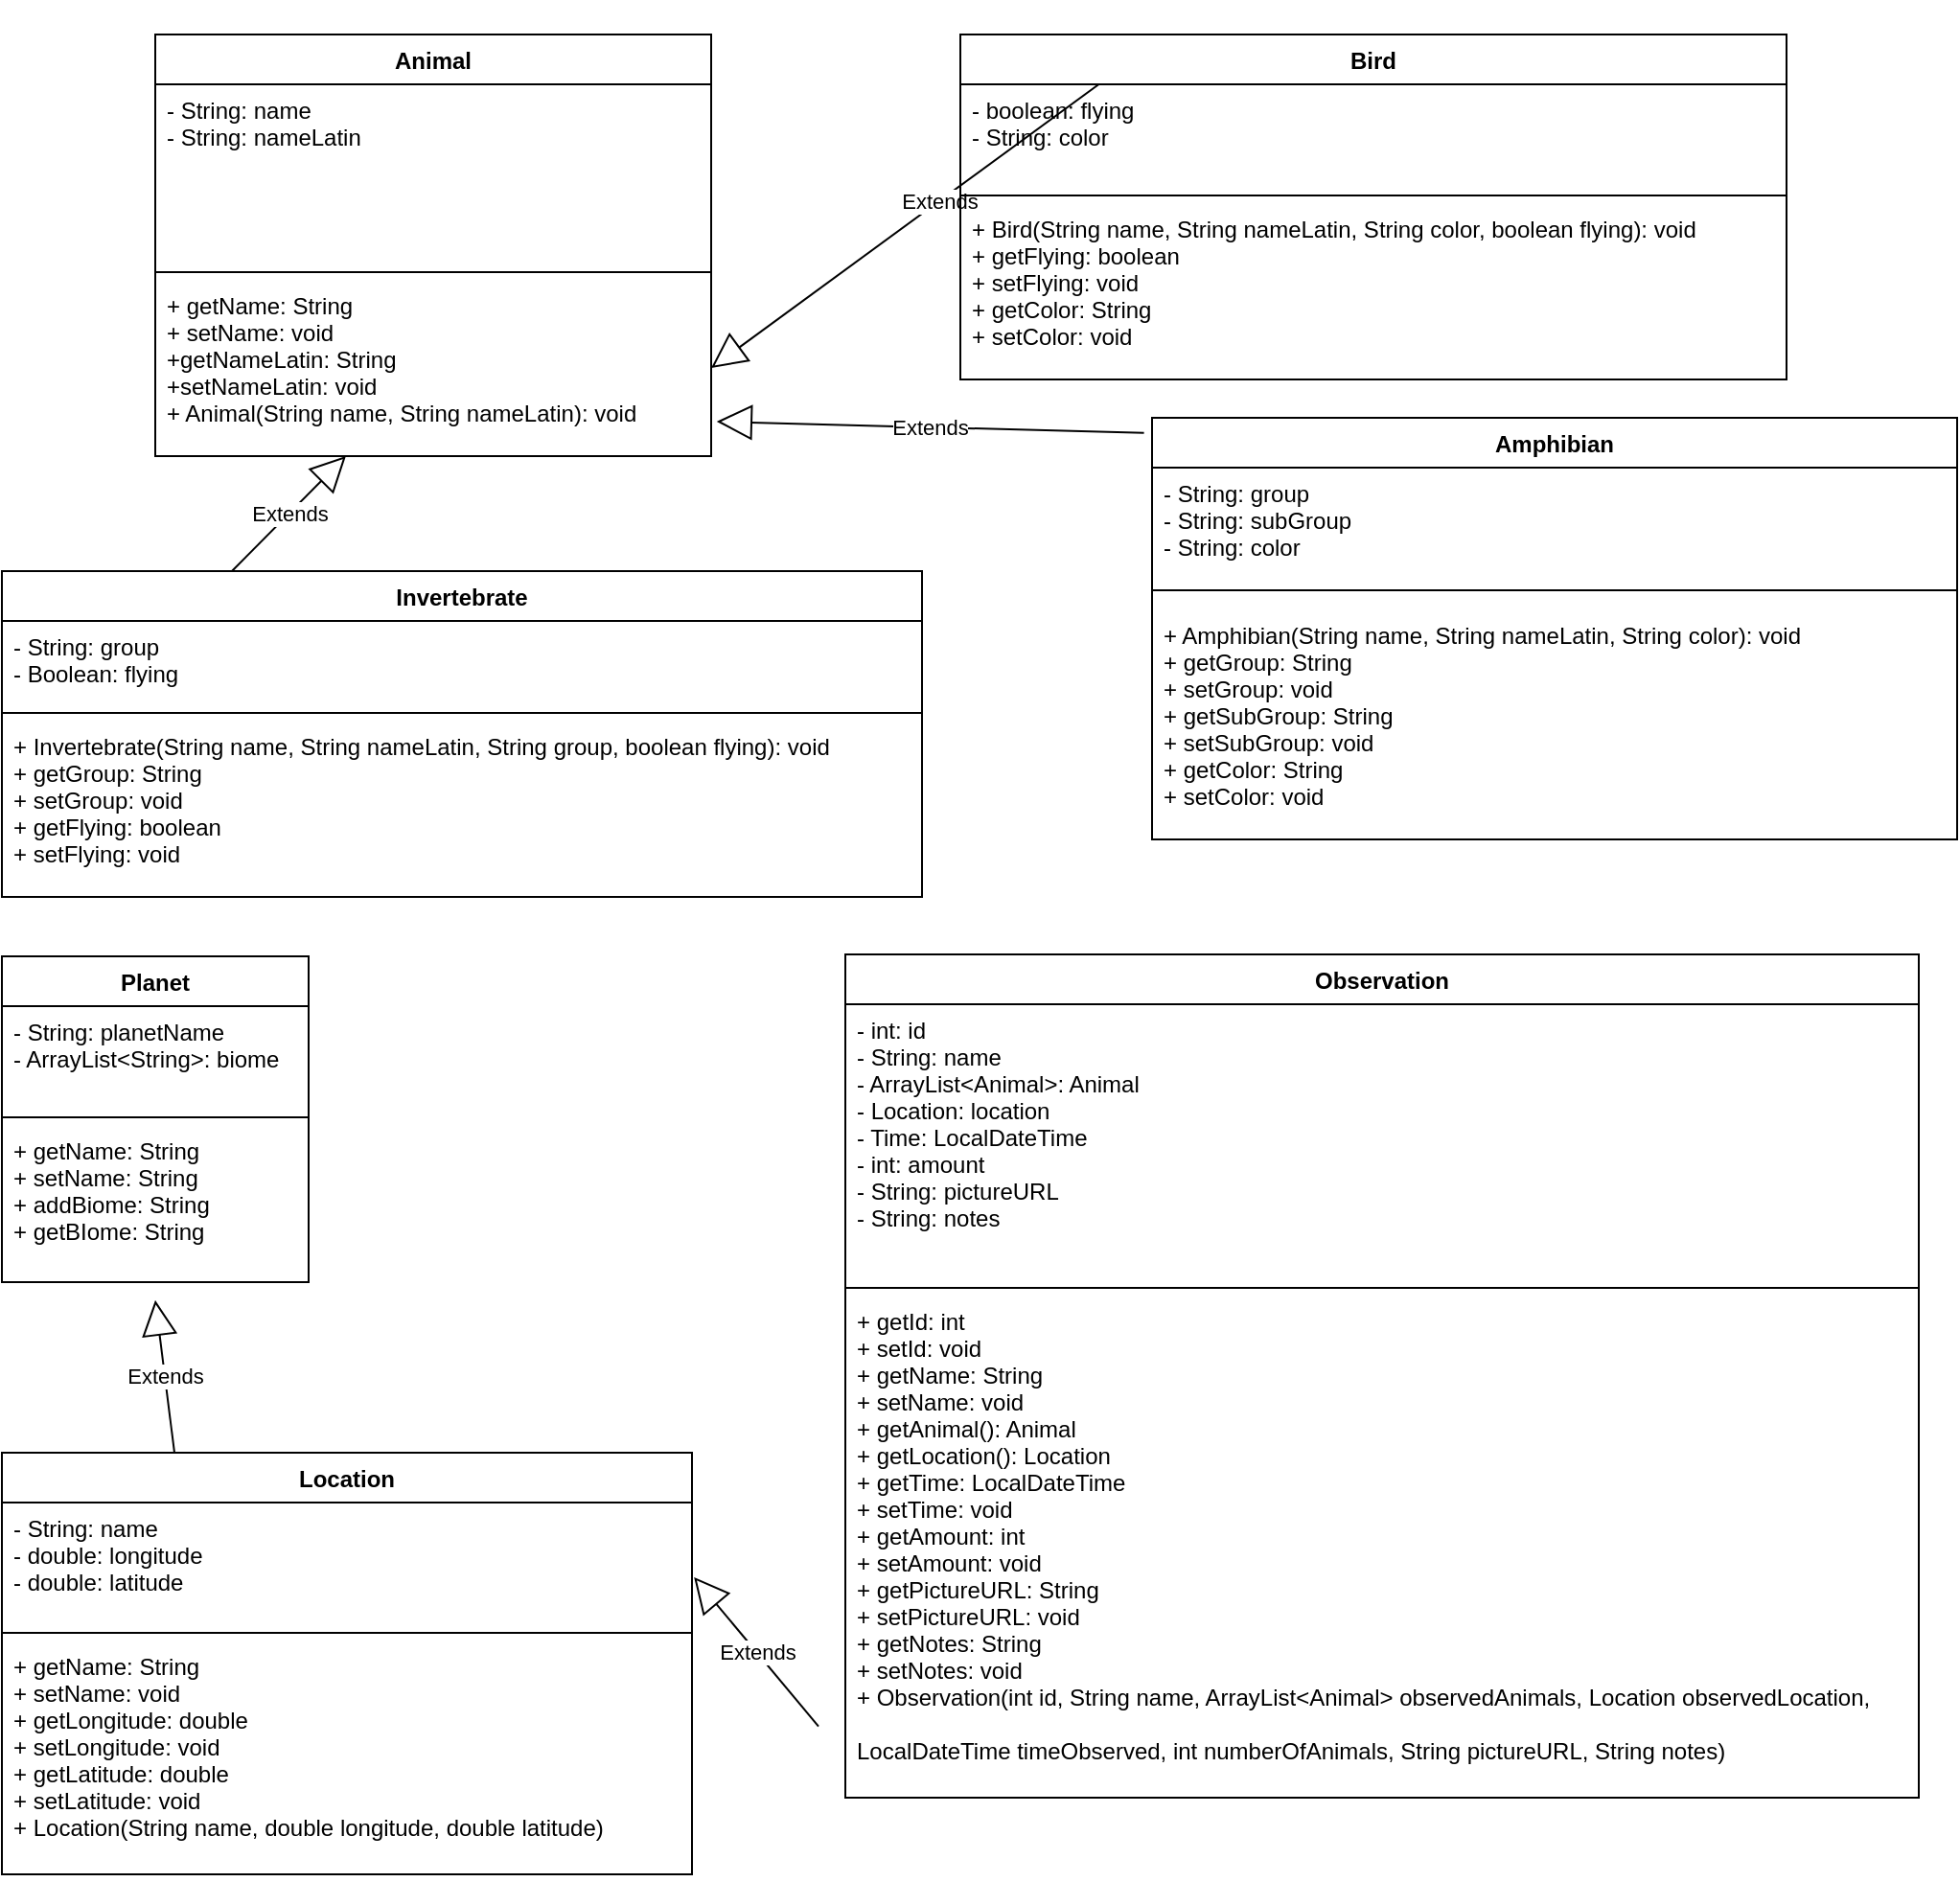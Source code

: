 <mxfile version="12.9.6" type="github"><diagram id="1KH7GWBm2Y5lBww-GOBJ" name="Page-1"><mxGraphModel dx="1185" dy="641" grid="1" gridSize="10" guides="1" tooltips="1" connect="1" arrows="1" fold="1" page="1" pageScale="1" pageWidth="850" pageHeight="1100" math="0" shadow="0"><root><mxCell id="0"/><mxCell id="1" parent="0"/><mxCell id="Zb_Kojj64OA-gDlmBnvP-9" value="Animal" style="swimlane;fontStyle=1;align=center;verticalAlign=top;childLayout=stackLayout;horizontal=1;startSize=26;horizontalStack=0;resizeParent=1;resizeParentMax=0;resizeLast=0;collapsible=1;marginBottom=0;" vertex="1" parent="1"><mxGeometry x="120" y="40" width="290" height="220" as="geometry"/></mxCell><mxCell id="Zb_Kojj64OA-gDlmBnvP-10" value="- String: name&#xA;- String: nameLatin&#xA;" style="text;strokeColor=none;fillColor=none;align=left;verticalAlign=top;spacingLeft=4;spacingRight=4;overflow=hidden;rotatable=0;points=[[0,0.5],[1,0.5]];portConstraint=eastwest;" vertex="1" parent="Zb_Kojj64OA-gDlmBnvP-9"><mxGeometry y="26" width="290" height="94" as="geometry"/></mxCell><mxCell id="Zb_Kojj64OA-gDlmBnvP-11" value="" style="line;strokeWidth=1;fillColor=none;align=left;verticalAlign=middle;spacingTop=-1;spacingLeft=3;spacingRight=3;rotatable=0;labelPosition=right;points=[];portConstraint=eastwest;" vertex="1" parent="Zb_Kojj64OA-gDlmBnvP-9"><mxGeometry y="120" width="290" height="8" as="geometry"/></mxCell><mxCell id="Zb_Kojj64OA-gDlmBnvP-12" value="+ getName: String&#xA;+ setName: void&#xA;+getNameLatin: String&#xA;+setNameLatin: void&#xA;+ Animal(String name, String nameLatin): void&#xA;&#xA;&#xA;" style="text;strokeColor=none;fillColor=none;align=left;verticalAlign=top;spacingLeft=4;spacingRight=4;overflow=hidden;rotatable=0;points=[[0,0.5],[1,0.5]];portConstraint=eastwest;" vertex="1" parent="Zb_Kojj64OA-gDlmBnvP-9"><mxGeometry y="128" width="290" height="92" as="geometry"/></mxCell><mxCell id="Zb_Kojj64OA-gDlmBnvP-13" value="Invertebrate" style="swimlane;fontStyle=1;align=center;verticalAlign=top;childLayout=stackLayout;horizontal=1;startSize=26;horizontalStack=0;resizeParent=1;resizeParentMax=0;resizeLast=0;collapsible=1;marginBottom=0;" vertex="1" parent="1"><mxGeometry x="40" y="320" width="480" height="170" as="geometry"/></mxCell><mxCell id="Zb_Kojj64OA-gDlmBnvP-14" value="- String: group&#xA;- Boolean: flying&#xA;" style="text;strokeColor=none;fillColor=none;align=left;verticalAlign=top;spacingLeft=4;spacingRight=4;overflow=hidden;rotatable=0;points=[[0,0.5],[1,0.5]];portConstraint=eastwest;" vertex="1" parent="Zb_Kojj64OA-gDlmBnvP-13"><mxGeometry y="26" width="480" height="44" as="geometry"/></mxCell><mxCell id="Zb_Kojj64OA-gDlmBnvP-15" value="" style="line;strokeWidth=1;fillColor=none;align=left;verticalAlign=middle;spacingTop=-1;spacingLeft=3;spacingRight=3;rotatable=0;labelPosition=right;points=[];portConstraint=eastwest;" vertex="1" parent="Zb_Kojj64OA-gDlmBnvP-13"><mxGeometry y="70" width="480" height="8" as="geometry"/></mxCell><mxCell id="Zb_Kojj64OA-gDlmBnvP-16" value="+ Invertebrate(String name, String nameLatin, String group, boolean flying): void&#xA;+ getGroup: String&#xA;+ setGroup: void&#xA;+ getFlying: boolean&#xA;+ setFlying: void&#xA;&#xA;" style="text;strokeColor=none;fillColor=none;align=left;verticalAlign=top;spacingLeft=4;spacingRight=4;overflow=hidden;rotatable=0;points=[[0,0.5],[1,0.5]];portConstraint=eastwest;" vertex="1" parent="Zb_Kojj64OA-gDlmBnvP-13"><mxGeometry y="78" width="480" height="92" as="geometry"/></mxCell><mxCell id="Zb_Kojj64OA-gDlmBnvP-25" value="Extends" style="endArrow=block;endSize=16;endFill=0;html=1;exitX=0.25;exitY=0;exitDx=0;exitDy=0;" edge="1" parent="1" source="Zb_Kojj64OA-gDlmBnvP-13" target="Zb_Kojj64OA-gDlmBnvP-12"><mxGeometry width="160" relative="1" as="geometry"><mxPoint x="60" y="280" as="sourcePoint"/><mxPoint x="220" y="280" as="targetPoint"/></mxGeometry></mxCell><mxCell id="Zb_Kojj64OA-gDlmBnvP-27" value="Extends" style="endArrow=block;endSize=16;endFill=0;html=1;exitX=-0.01;exitY=0.036;exitDx=0;exitDy=0;entryX=1.01;entryY=0.804;entryDx=0;entryDy=0;entryPerimeter=0;exitPerimeter=0;" edge="1" parent="1" source="Zb_Kojj64OA-gDlmBnvP-17" target="Zb_Kojj64OA-gDlmBnvP-12"><mxGeometry width="160" relative="1" as="geometry"><mxPoint x="470" y="210" as="sourcePoint"/><mxPoint x="320" y="250" as="targetPoint"/></mxGeometry></mxCell><mxCell id="Zb_Kojj64OA-gDlmBnvP-28" value="Extends" style="endArrow=block;endSize=16;endFill=0;html=1;exitX=0.25;exitY=0;exitDx=0;exitDy=0;entryX=1;entryY=0.5;entryDx=0;entryDy=0;" edge="1" parent="1" source="Zb_Kojj64OA-gDlmBnvP-21" target="Zb_Kojj64OA-gDlmBnvP-12"><mxGeometry width="160" relative="1" as="geometry"><mxPoint x="510" y="220" as="sourcePoint"/><mxPoint x="670" y="220" as="targetPoint"/></mxGeometry></mxCell><mxCell id="Zb_Kojj64OA-gDlmBnvP-21" value="Bird" style="swimlane;fontStyle=1;align=center;verticalAlign=top;childLayout=stackLayout;horizontal=1;startSize=26;horizontalStack=0;resizeParent=1;resizeParentMax=0;resizeLast=0;collapsible=1;marginBottom=0;" vertex="1" parent="1"><mxGeometry x="540" y="40" width="431" height="180" as="geometry"/></mxCell><mxCell id="Zb_Kojj64OA-gDlmBnvP-22" value="- boolean: flying&#xA;- String: color&#xA;" style="text;strokeColor=none;fillColor=none;align=left;verticalAlign=top;spacingLeft=4;spacingRight=4;overflow=hidden;rotatable=0;points=[[0,0.5],[1,0.5]];portConstraint=eastwest;" vertex="1" parent="Zb_Kojj64OA-gDlmBnvP-21"><mxGeometry y="26" width="431" height="54" as="geometry"/></mxCell><mxCell id="Zb_Kojj64OA-gDlmBnvP-23" value="" style="line;strokeWidth=1;fillColor=none;align=left;verticalAlign=middle;spacingTop=-1;spacingLeft=3;spacingRight=3;rotatable=0;labelPosition=right;points=[];portConstraint=eastwest;" vertex="1" parent="Zb_Kojj64OA-gDlmBnvP-21"><mxGeometry y="80" width="431" height="8" as="geometry"/></mxCell><mxCell id="Zb_Kojj64OA-gDlmBnvP-24" value="+ Bird(String name, String nameLatin, String color, boolean flying): void&#xA;+ getFlying: boolean&#xA;+ setFlying: void&#xA;+ getColor: String&#xA;+ setColor: void&#xA;" style="text;strokeColor=none;fillColor=none;align=left;verticalAlign=top;spacingLeft=4;spacingRight=4;overflow=hidden;rotatable=0;points=[[0,0.5],[1,0.5]];portConstraint=eastwest;" vertex="1" parent="Zb_Kojj64OA-gDlmBnvP-21"><mxGeometry y="88" width="431" height="92" as="geometry"/></mxCell><mxCell id="Zb_Kojj64OA-gDlmBnvP-17" value="Amphibian" style="swimlane;fontStyle=1;align=center;verticalAlign=top;childLayout=stackLayout;horizontal=1;startSize=26;horizontalStack=0;resizeParent=1;resizeParentMax=0;resizeLast=0;collapsible=1;marginBottom=0;" vertex="1" parent="1"><mxGeometry x="640" y="240" width="420" height="220" as="geometry"/></mxCell><mxCell id="Zb_Kojj64OA-gDlmBnvP-18" value="- String: group&#xA;- String: subGroup&#xA;- String: color&#xA;" style="text;strokeColor=none;fillColor=none;align=left;verticalAlign=top;spacingLeft=4;spacingRight=4;overflow=hidden;rotatable=0;points=[[0,0.5],[1,0.5]];portConstraint=eastwest;" vertex="1" parent="Zb_Kojj64OA-gDlmBnvP-17"><mxGeometry y="26" width="420" height="54" as="geometry"/></mxCell><mxCell id="Zb_Kojj64OA-gDlmBnvP-19" value="" style="line;strokeWidth=1;fillColor=none;align=left;verticalAlign=middle;spacingTop=-1;spacingLeft=3;spacingRight=3;rotatable=0;labelPosition=right;points=[];portConstraint=eastwest;" vertex="1" parent="Zb_Kojj64OA-gDlmBnvP-17"><mxGeometry y="80" width="420" height="20" as="geometry"/></mxCell><mxCell id="Zb_Kojj64OA-gDlmBnvP-20" value="+ Amphibian(String name, String nameLatin, String color): void&#xA;+ getGroup: String&#xA;+ setGroup: void&#xA;+ getSubGroup: String&#xA;+ setSubGroup: void&#xA;+ getColor: String&#xA;+ setColor: void&#xA;&#xA;" style="text;strokeColor=none;fillColor=none;align=left;verticalAlign=top;spacingLeft=4;spacingRight=4;overflow=hidden;rotatable=0;points=[[0,0.5],[1,0.5]];portConstraint=eastwest;" vertex="1" parent="Zb_Kojj64OA-gDlmBnvP-17"><mxGeometry y="100" width="420" height="120" as="geometry"/></mxCell><mxCell id="Zb_Kojj64OA-gDlmBnvP-37" value="Planet" style="swimlane;fontStyle=1;align=center;verticalAlign=top;childLayout=stackLayout;horizontal=1;startSize=26;horizontalStack=0;resizeParent=1;resizeParentMax=0;resizeLast=0;collapsible=1;marginBottom=0;" vertex="1" parent="1"><mxGeometry x="40" y="521" width="160" height="170" as="geometry"/></mxCell><mxCell id="Zb_Kojj64OA-gDlmBnvP-38" value="- String: planetName&#xA;- ArrayList&lt;String&gt;: biome&#xA;&#xA;" style="text;strokeColor=none;fillColor=none;align=left;verticalAlign=top;spacingLeft=4;spacingRight=4;overflow=hidden;rotatable=0;points=[[0,0.5],[1,0.5]];portConstraint=eastwest;" vertex="1" parent="Zb_Kojj64OA-gDlmBnvP-37"><mxGeometry y="26" width="160" height="54" as="geometry"/></mxCell><mxCell id="Zb_Kojj64OA-gDlmBnvP-39" value="" style="line;strokeWidth=1;fillColor=none;align=left;verticalAlign=middle;spacingTop=-1;spacingLeft=3;spacingRight=3;rotatable=0;labelPosition=right;points=[];portConstraint=eastwest;" vertex="1" parent="Zb_Kojj64OA-gDlmBnvP-37"><mxGeometry y="80" width="160" height="8" as="geometry"/></mxCell><mxCell id="Zb_Kojj64OA-gDlmBnvP-40" value="+ getName: String&#xA;+ setName: String&#xA;+ addBiome: String&#xA;+ getBIome: String&#xA;" style="text;strokeColor=none;fillColor=none;align=left;verticalAlign=top;spacingLeft=4;spacingRight=4;overflow=hidden;rotatable=0;points=[[0,0.5],[1,0.5]];portConstraint=eastwest;" vertex="1" parent="Zb_Kojj64OA-gDlmBnvP-37"><mxGeometry y="88" width="160" height="82" as="geometry"/></mxCell><mxCell id="Zb_Kojj64OA-gDlmBnvP-47" value="Extends" style="endArrow=block;endSize=16;endFill=0;html=1;exitX=0.25;exitY=0;exitDx=0;exitDy=0;entryX=0.5;entryY=1.115;entryDx=0;entryDy=0;entryPerimeter=0;" edge="1" parent="1" source="Zb_Kojj64OA-gDlmBnvP-29" target="Zb_Kojj64OA-gDlmBnvP-40"><mxGeometry width="160" relative="1" as="geometry"><mxPoint x="60" y="660" as="sourcePoint"/><mxPoint x="220" y="660" as="targetPoint"/></mxGeometry></mxCell><mxCell id="Zb_Kojj64OA-gDlmBnvP-33" value="Observation" style="swimlane;fontStyle=1;align=center;verticalAlign=top;childLayout=stackLayout;horizontal=1;startSize=26;horizontalStack=0;resizeParent=1;resizeParentMax=0;resizeLast=0;collapsible=1;marginBottom=0;" vertex="1" parent="1"><mxGeometry x="480" y="520" width="560" height="440" as="geometry"/></mxCell><mxCell id="Zb_Kojj64OA-gDlmBnvP-34" value="- int: id&#xA;- String: name&#xA;- ArrayList&lt;Animal&gt;: Animal&#xA;- Location: location&#xA;- Time: LocalDateTime&#xA;- int: amount&#xA;- String: pictureURL&#xA;- String: notes&#xA;&#xA;" style="text;strokeColor=none;fillColor=none;align=left;verticalAlign=top;spacingLeft=4;spacingRight=4;overflow=hidden;rotatable=0;points=[[0,0.5],[1,0.5]];portConstraint=eastwest;" vertex="1" parent="Zb_Kojj64OA-gDlmBnvP-33"><mxGeometry y="26" width="560" height="144" as="geometry"/></mxCell><mxCell id="Zb_Kojj64OA-gDlmBnvP-35" value="" style="line;strokeWidth=1;fillColor=none;align=left;verticalAlign=middle;spacingTop=-1;spacingLeft=3;spacingRight=3;rotatable=0;labelPosition=right;points=[];portConstraint=eastwest;" vertex="1" parent="Zb_Kojj64OA-gDlmBnvP-33"><mxGeometry y="170" width="560" height="8" as="geometry"/></mxCell><mxCell id="Zb_Kojj64OA-gDlmBnvP-36" value="+ getId: int&#xA;+ setId: void&#xA;+ getName: String&#xA;+ setName: void&#xA;+ getAnimal(): Animal&#xA;+ getLocation(): Location&#xA;+ getTime: LocalDateTime&#xA;+ setTime: void&#xA;+ getAmount: int&#xA;+ setAmount: void&#xA;+ getPictureURL: String&#xA;+ setPictureURL: void&#xA;+ getNotes: String&#xA;+ setNotes: void&#xA;+ Observation(int id, String name, ArrayList&lt;Animal&gt; observedAnimals, Location observedLocation, &#xA;&#xA;LocalDateTime timeObserved, int numberOfAnimals, String pictureURL, String notes)&#xA;&#xA;" style="text;strokeColor=none;fillColor=none;align=left;verticalAlign=top;spacingLeft=4;spacingRight=4;overflow=hidden;rotatable=0;points=[[0,0.5],[1,0.5]];portConstraint=eastwest;" vertex="1" parent="Zb_Kojj64OA-gDlmBnvP-33"><mxGeometry y="178" width="560" height="262" as="geometry"/></mxCell><mxCell id="Zb_Kojj64OA-gDlmBnvP-48" value="Extends" style="endArrow=block;endSize=16;endFill=0;html=1;entryX=1.003;entryY=0.609;entryDx=0;entryDy=0;exitX=-0.025;exitY=0.858;exitDx=0;exitDy=0;exitPerimeter=0;entryPerimeter=0;" edge="1" parent="1" source="Zb_Kojj64OA-gDlmBnvP-36" target="Zb_Kojj64OA-gDlmBnvP-30"><mxGeometry width="160" relative="1" as="geometry"><mxPoint x="460" y="870" as="sourcePoint"/><mxPoint x="460" y="880" as="targetPoint"/></mxGeometry></mxCell><mxCell id="Zb_Kojj64OA-gDlmBnvP-29" value="Location" style="swimlane;fontStyle=1;align=center;verticalAlign=top;childLayout=stackLayout;horizontal=1;startSize=26;horizontalStack=0;resizeParent=1;resizeParentMax=0;resizeLast=0;collapsible=1;marginBottom=0;" vertex="1" parent="1"><mxGeometry x="40" y="780" width="360" height="220" as="geometry"/></mxCell><mxCell id="Zb_Kojj64OA-gDlmBnvP-30" value="- String: name&#xA;- double: longitude&#xA;- double: latitude" style="text;strokeColor=none;fillColor=none;align=left;verticalAlign=top;spacingLeft=4;spacingRight=4;overflow=hidden;rotatable=0;points=[[0,0.5],[1,0.5]];portConstraint=eastwest;" vertex="1" parent="Zb_Kojj64OA-gDlmBnvP-29"><mxGeometry y="26" width="360" height="64" as="geometry"/></mxCell><mxCell id="Zb_Kojj64OA-gDlmBnvP-31" value="" style="line;strokeWidth=1;fillColor=none;align=left;verticalAlign=middle;spacingTop=-1;spacingLeft=3;spacingRight=3;rotatable=0;labelPosition=right;points=[];portConstraint=eastwest;" vertex="1" parent="Zb_Kojj64OA-gDlmBnvP-29"><mxGeometry y="90" width="360" height="8" as="geometry"/></mxCell><mxCell id="Zb_Kojj64OA-gDlmBnvP-32" value="+ getName: String&#xA;+ setName: void&#xA;+ getLongitude: double&#xA;+ setLongitude: void&#xA;+ getLatitude: double&#xA;+ setLatitude: void&#xA;+ Location(String name, double longitude, double latitude)&#xA;" style="text;strokeColor=none;fillColor=none;align=left;verticalAlign=top;spacingLeft=4;spacingRight=4;overflow=hidden;rotatable=0;points=[[0,0.5],[1,0.5]];portConstraint=eastwest;" vertex="1" parent="Zb_Kojj64OA-gDlmBnvP-29"><mxGeometry y="98" width="360" height="122" as="geometry"/></mxCell></root></mxGraphModel></diagram></mxfile>